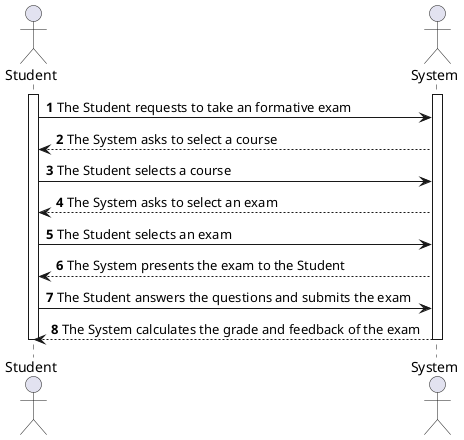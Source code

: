 @startuml US2009_SSD
autonumber

actor Student as "Student"
actor System as "System"

activate Student
activate System

Student -> System : The Student requests to take an formative exam

System --> Student : The System asks to select a course

Student -> System : The Student selects a course

System --> Student : The System asks to select an exam

Student -> System : The Student selects an exam

System --> Student : The System presents the exam to the Student

Student -> System : The Student answers the questions and submits the exam

System --> Student : The System calculates the grade and feedback of the exam

deactivate System
deactivate Student

@enduml
